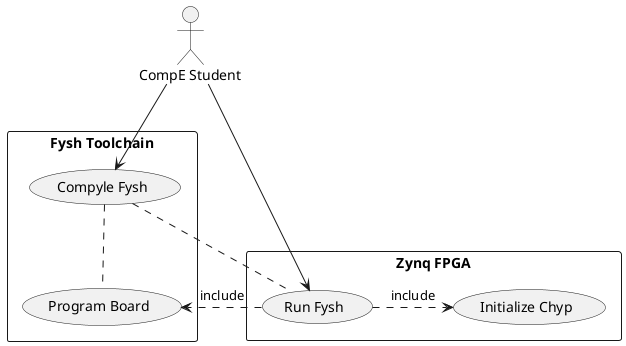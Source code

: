 @startuml
top to bottom direction
actor "CompE Student" as student

rectangle "Fysh Toolchain" {
  usecase "Compyle Fysh" as compyleFysh
  usecase "Program Board" as programBoard
}

rectangle "Zynq FPGA" {
  usecase "Run Fysh" as runFysh
  usecase "Initialize Chyp" as initialize
}

compyleFysh -[dashed]- runFysh
compyleFysh -[dashed]- programBoard

student --> compyleFysh
student --> runFysh

runFysh .> initialize : include
runFysh .> programBoard : include
@enduml
